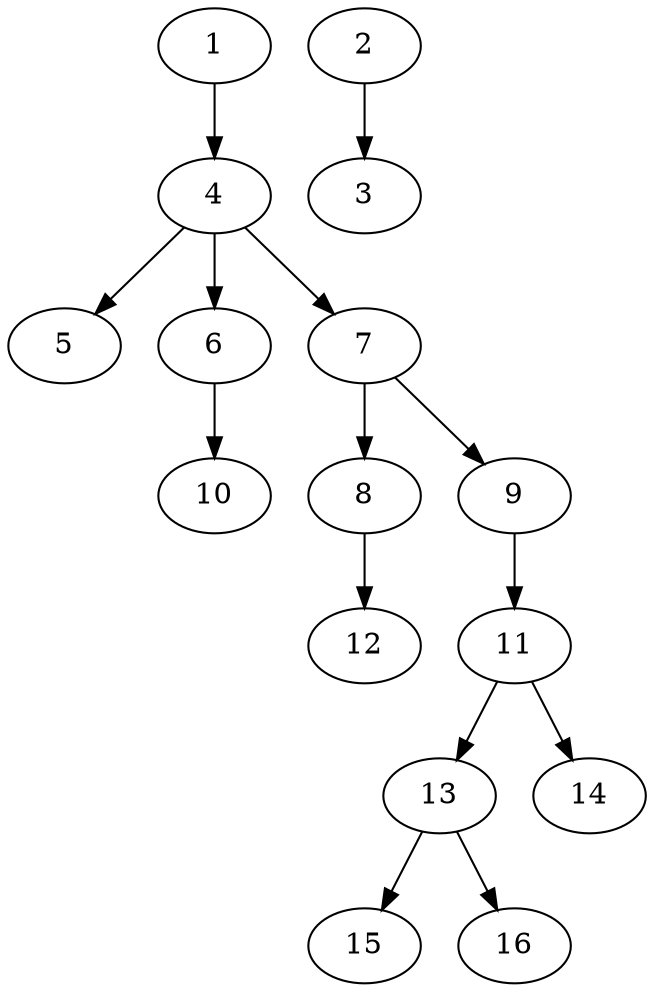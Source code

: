 // DAG (tier=1-easy, mode=data, n=16, ccr=0.341, fat=0.454, density=0.389, regular=0.704, jump=0.042, mindata=1048576, maxdata=8388608)
// DAG automatically generated by daggen at Sun Aug 24 16:33:33 2025
// /home/ermia/Project/Environments/daggen/bin/daggen --dot --ccr 0.341 --fat 0.454 --regular 0.704 --density 0.389 --jump 0.042 --mindata 1048576 --maxdata 8388608 -n 16 
digraph G {
  1 [size="875846547351209", alpha="0.02", expect_size="437923273675604"]
  1 -> 4 [size ="22178439364608"]
  2 [size="11417619296289816576", alpha="0.20", expect_size="5708809648144908288"]
  2 -> 3 [size ="40563961233408"]
  3 [size="4392356600134582", alpha="0.12", expect_size="2196178300067291"]
  4 [size="372730668635754856448", alpha="0.17", expect_size="186365334317877428224"]
  4 -> 5 [size ="414336703004672"]
  4 -> 6 [size ="414336703004672"]
  4 -> 7 [size ="414336703004672"]
  5 [size="2211682009912474", alpha="0.03", expect_size="1105841004956237"]
  6 [size="16247546935086746", alpha="0.15", expect_size="8123773467543373"]
  6 -> 10 [size ="523665573675008"]
  7 [size="173624563389073195008", alpha="0.09", expect_size="86812281694536597504"]
  7 -> 8 [size ="248979791020032"]
  7 -> 9 [size ="248979791020032"]
  8 [size="2376578373435510", alpha="0.06", expect_size="1188289186717755"]
  8 -> 12 [size ="59577781452800"]
  9 [size="662502377324736", alpha="0.06", expect_size="331251188662368"]
  9 -> 11 [size ="32489280110592"]
  10 [size="76743952039936000000", alpha="0.19", expect_size="38371976019968000000"]
  11 [size="54983943328964416", alpha="0.19", expect_size="27491971664482208"]
  11 -> 13 [size ="28000577912832"]
  11 -> 14 [size ="28000577912832"]
  12 [size="11012719561581986", alpha="0.13", expect_size="5506359780790993"]
  13 [size="401774753468733456384", alpha="0.16", expect_size="200887376734366728192"]
  13 -> 15 [size ="435590516441088"]
  13 -> 16 [size ="435590516441088"]
  14 [size="122952086781830365184", alpha="0.03", expect_size="61476043390915182592"]
  15 [size="40839505219449520128", alpha="0.11", expect_size="20419752609724760064"]
  16 [size="645633683399053952", alpha="0.15", expect_size="322816841699526976"]
}